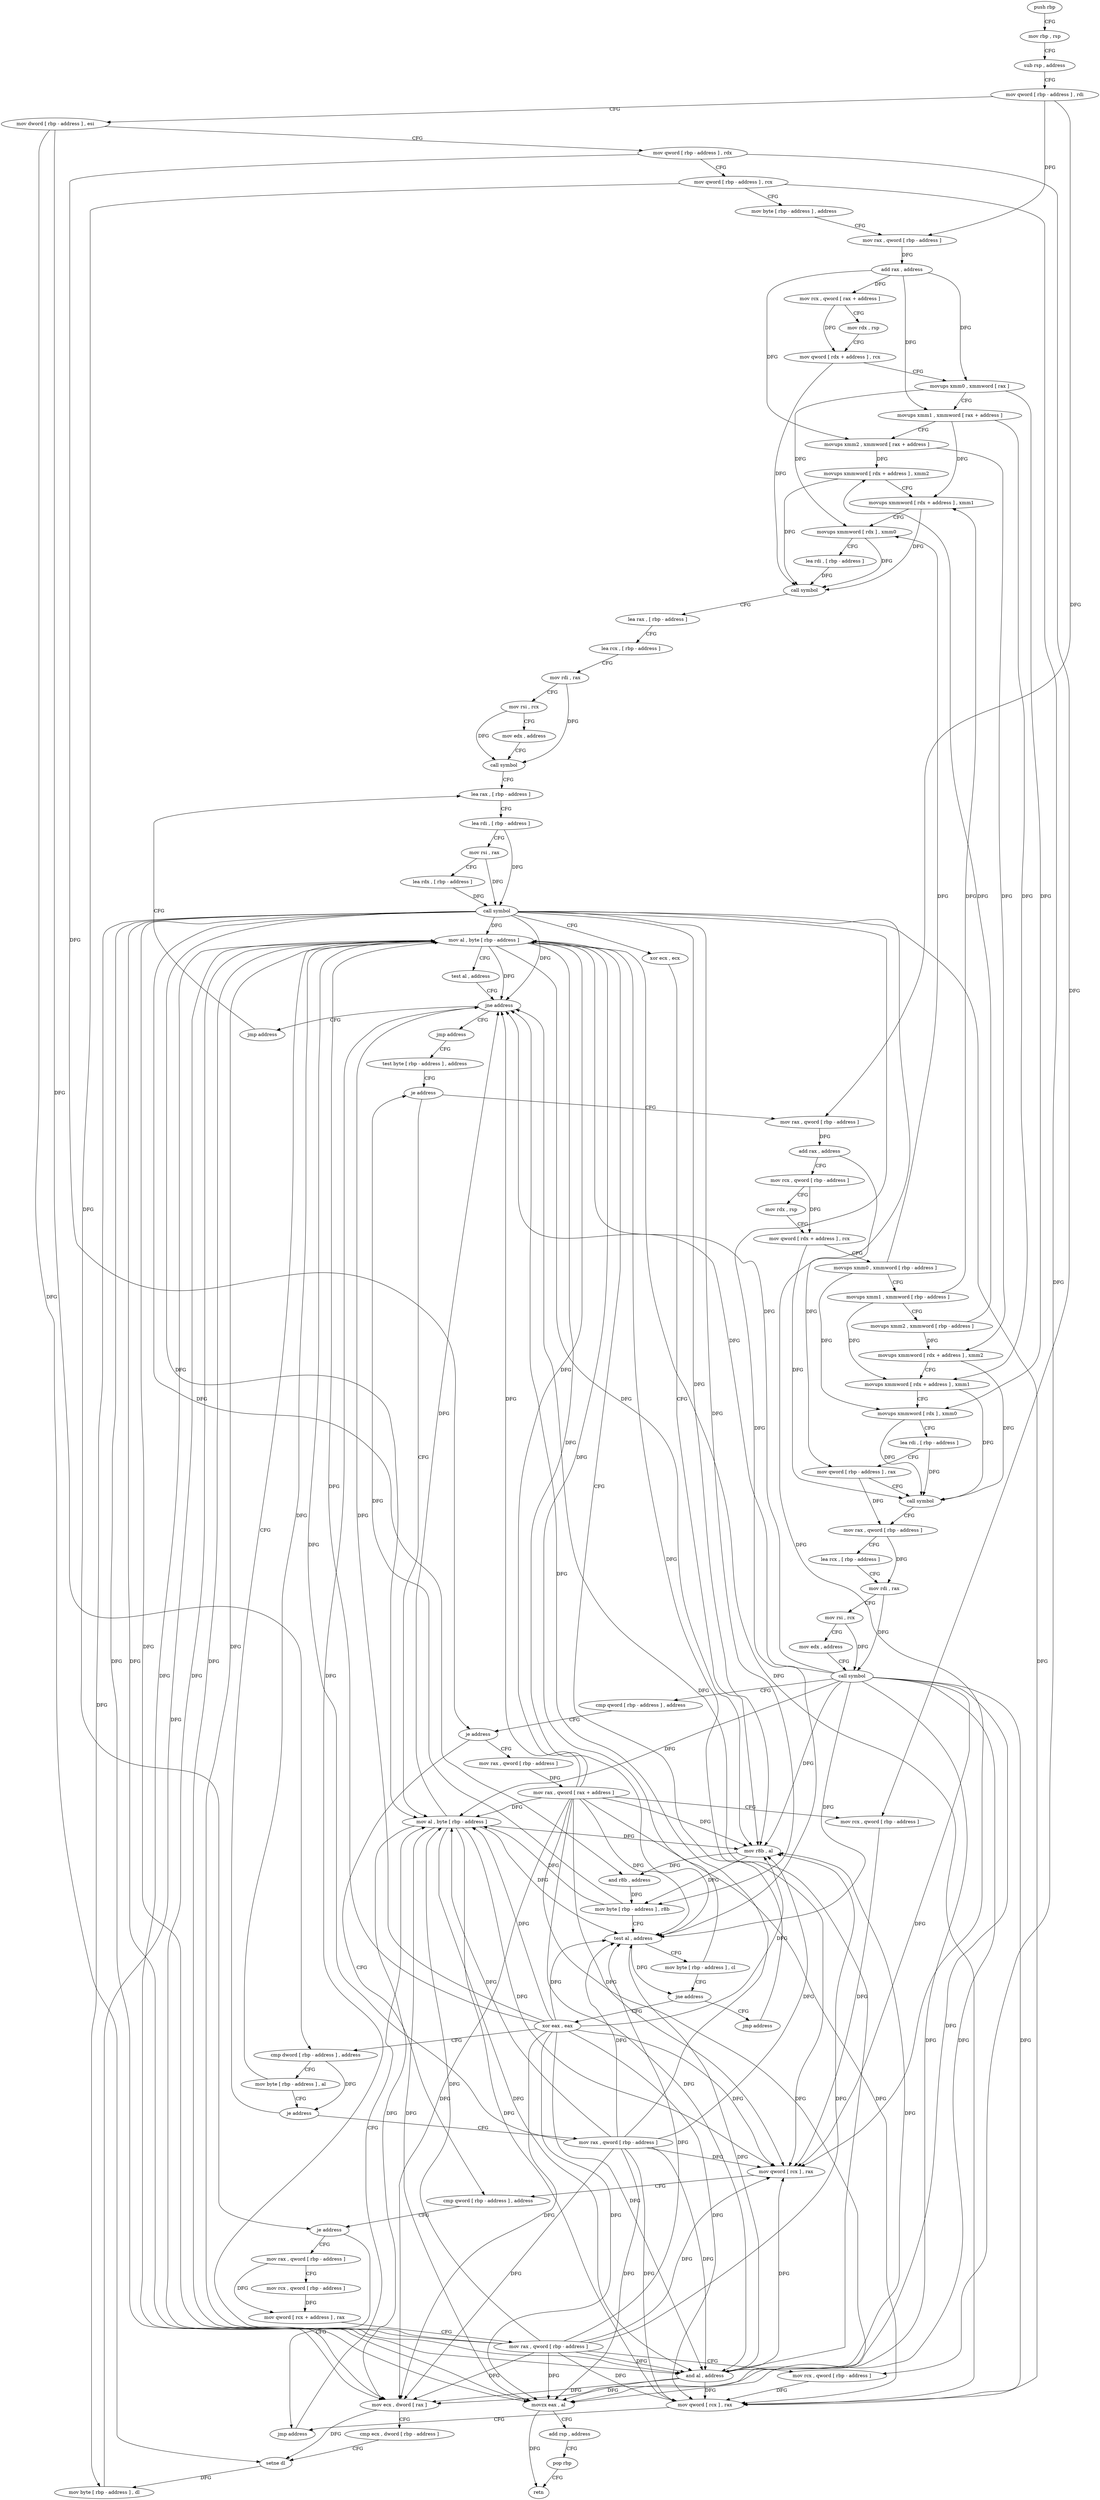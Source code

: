 digraph "func" {
"77680" [label = "push rbp" ]
"77681" [label = "mov rbp , rsp" ]
"77684" [label = "sub rsp , address" ]
"77691" [label = "mov qword [ rbp - address ] , rdi" ]
"77695" [label = "mov dword [ rbp - address ] , esi" ]
"77698" [label = "mov qword [ rbp - address ] , rdx" ]
"77702" [label = "mov qword [ rbp - address ] , rcx" ]
"77706" [label = "mov byte [ rbp - address ] , address" ]
"77710" [label = "mov rax , qword [ rbp - address ]" ]
"77714" [label = "add rax , address" ]
"77720" [label = "mov rcx , qword [ rax + address ]" ]
"77724" [label = "mov rdx , rsp" ]
"77727" [label = "mov qword [ rdx + address ] , rcx" ]
"77731" [label = "movups xmm0 , xmmword [ rax ]" ]
"77734" [label = "movups xmm1 , xmmword [ rax + address ]" ]
"77738" [label = "movups xmm2 , xmmword [ rax + address ]" ]
"77742" [label = "movups xmmword [ rdx + address ] , xmm2" ]
"77746" [label = "movups xmmword [ rdx + address ] , xmm1" ]
"77750" [label = "movups xmmword [ rdx ] , xmm0" ]
"77753" [label = "lea rdi , [ rbp - address ]" ]
"77760" [label = "call symbol" ]
"77765" [label = "lea rax , [ rbp - address ]" ]
"77769" [label = "lea rcx , [ rbp - address ]" ]
"77776" [label = "mov rdi , rax" ]
"77779" [label = "mov rsi , rcx" ]
"77782" [label = "mov edx , address" ]
"77787" [label = "call symbol" ]
"77792" [label = "lea rax , [ rbp - address ]" ]
"77844" [label = "xor eax , eax" ]
"77846" [label = "cmp dword [ rbp - address ] , address" ]
"77850" [label = "mov byte [ rbp - address ] , al" ]
"77856" [label = "je address" ]
"77880" [label = "mov al , byte [ rbp - address ]" ]
"77862" [label = "mov rax , qword [ rbp - address ]" ]
"77839" [label = "jmp address" ]
"77886" [label = "test al , address" ]
"77888" [label = "jne address" ]
"77899" [label = "jmp address" ]
"77894" [label = "jmp address" ]
"77866" [label = "mov ecx , dword [ rax ]" ]
"77868" [label = "cmp ecx , dword [ rbp - address ]" ]
"77871" [label = "setne dl" ]
"77874" [label = "mov byte [ rbp - address ] , dl" ]
"77904" [label = "test byte [ rbp - address ] , address" ]
"77796" [label = "lea rdi , [ rbp - address ]" ]
"77800" [label = "mov rsi , rax" ]
"77803" [label = "lea rdx , [ rbp - address ]" ]
"77807" [label = "call symbol" ]
"77812" [label = "xor ecx , ecx" ]
"77814" [label = "mov r8b , al" ]
"77817" [label = "and r8b , address" ]
"77821" [label = "mov byte [ rbp - address ] , r8b" ]
"77825" [label = "test al , address" ]
"77827" [label = "mov byte [ rbp - address ] , cl" ]
"77833" [label = "jne address" ]
"77908" [label = "je address" ]
"78072" [label = "mov al , byte [ rbp - address ]" ]
"77914" [label = "mov rax , qword [ rbp - address ]" ]
"78075" [label = "and al , address" ]
"78077" [label = "movzx eax , al" ]
"78080" [label = "add rsp , address" ]
"78087" [label = "pop rbp" ]
"78088" [label = "retn" ]
"77918" [label = "add rax , address" ]
"77924" [label = "mov rcx , qword [ rbp - address ]" ]
"77928" [label = "mov rdx , rsp" ]
"77931" [label = "mov qword [ rdx + address ] , rcx" ]
"77935" [label = "movups xmm0 , xmmword [ rbp - address ]" ]
"77939" [label = "movups xmm1 , xmmword [ rbp - address ]" ]
"77943" [label = "movups xmm2 , xmmword [ rbp - address ]" ]
"77947" [label = "movups xmmword [ rdx + address ] , xmm2" ]
"77951" [label = "movups xmmword [ rdx + address ] , xmm1" ]
"77955" [label = "movups xmmword [ rdx ] , xmm0" ]
"77958" [label = "lea rdi , [ rbp - address ]" ]
"77965" [label = "mov qword [ rbp - address ] , rax" ]
"77972" [label = "call symbol" ]
"77977" [label = "mov rax , qword [ rbp - address ]" ]
"77984" [label = "lea rcx , [ rbp - address ]" ]
"77991" [label = "mov rdi , rax" ]
"77994" [label = "mov rsi , rcx" ]
"77997" [label = "mov edx , address" ]
"78002" [label = "call symbol" ]
"78007" [label = "cmp qword [ rbp - address ] , address" ]
"78012" [label = "je address" ]
"78033" [label = "cmp qword [ rbp - address ] , address" ]
"78018" [label = "mov rax , qword [ rbp - address ]" ]
"78038" [label = "je address" ]
"78067" [label = "jmp address" ]
"78044" [label = "mov rax , qword [ rbp - address ]" ]
"78022" [label = "mov rax , qword [ rax + address ]" ]
"78026" [label = "mov rcx , qword [ rbp - address ]" ]
"78030" [label = "mov qword [ rcx ] , rax" ]
"78048" [label = "mov rcx , qword [ rbp - address ]" ]
"78052" [label = "mov qword [ rcx + address ] , rax" ]
"78056" [label = "mov rax , qword [ rbp - address ]" ]
"78060" [label = "mov rcx , qword [ rbp - address ]" ]
"78064" [label = "mov qword [ rcx ] , rax" ]
"77680" -> "77681" [ label = "CFG" ]
"77681" -> "77684" [ label = "CFG" ]
"77684" -> "77691" [ label = "CFG" ]
"77691" -> "77695" [ label = "CFG" ]
"77691" -> "77710" [ label = "DFG" ]
"77691" -> "77914" [ label = "DFG" ]
"77695" -> "77698" [ label = "CFG" ]
"77695" -> "77846" [ label = "DFG" ]
"77695" -> "77871" [ label = "DFG" ]
"77698" -> "77702" [ label = "CFG" ]
"77698" -> "78012" [ label = "DFG" ]
"77698" -> "78026" [ label = "DFG" ]
"77702" -> "77706" [ label = "CFG" ]
"77702" -> "78038" [ label = "DFG" ]
"77702" -> "78060" [ label = "DFG" ]
"77706" -> "77710" [ label = "CFG" ]
"77710" -> "77714" [ label = "DFG" ]
"77714" -> "77720" [ label = "DFG" ]
"77714" -> "77731" [ label = "DFG" ]
"77714" -> "77734" [ label = "DFG" ]
"77714" -> "77738" [ label = "DFG" ]
"77720" -> "77724" [ label = "CFG" ]
"77720" -> "77727" [ label = "DFG" ]
"77724" -> "77727" [ label = "CFG" ]
"77727" -> "77731" [ label = "CFG" ]
"77727" -> "77760" [ label = "DFG" ]
"77731" -> "77734" [ label = "CFG" ]
"77731" -> "77750" [ label = "DFG" ]
"77731" -> "77955" [ label = "DFG" ]
"77734" -> "77738" [ label = "CFG" ]
"77734" -> "77746" [ label = "DFG" ]
"77734" -> "77951" [ label = "DFG" ]
"77738" -> "77742" [ label = "DFG" ]
"77738" -> "77947" [ label = "DFG" ]
"77742" -> "77746" [ label = "CFG" ]
"77742" -> "77760" [ label = "DFG" ]
"77746" -> "77750" [ label = "CFG" ]
"77746" -> "77760" [ label = "DFG" ]
"77750" -> "77753" [ label = "CFG" ]
"77750" -> "77760" [ label = "DFG" ]
"77753" -> "77760" [ label = "DFG" ]
"77760" -> "77765" [ label = "CFG" ]
"77765" -> "77769" [ label = "CFG" ]
"77769" -> "77776" [ label = "CFG" ]
"77776" -> "77779" [ label = "CFG" ]
"77776" -> "77787" [ label = "DFG" ]
"77779" -> "77782" [ label = "CFG" ]
"77779" -> "77787" [ label = "DFG" ]
"77782" -> "77787" [ label = "CFG" ]
"77787" -> "77792" [ label = "CFG" ]
"77792" -> "77796" [ label = "CFG" ]
"77844" -> "77846" [ label = "CFG" ]
"77844" -> "77814" [ label = "DFG" ]
"77844" -> "77825" [ label = "DFG" ]
"77844" -> "77880" [ label = "DFG" ]
"77844" -> "77888" [ label = "DFG" ]
"77844" -> "77866" [ label = "DFG" ]
"77844" -> "78072" [ label = "DFG" ]
"77844" -> "78075" [ label = "DFG" ]
"77844" -> "78077" [ label = "DFG" ]
"77844" -> "78030" [ label = "DFG" ]
"77844" -> "78064" [ label = "DFG" ]
"77846" -> "77850" [ label = "CFG" ]
"77846" -> "77856" [ label = "DFG" ]
"77850" -> "77856" [ label = "CFG" ]
"77850" -> "77880" [ label = "DFG" ]
"77856" -> "77880" [ label = "CFG" ]
"77856" -> "77862" [ label = "CFG" ]
"77880" -> "77886" [ label = "CFG" ]
"77880" -> "77814" [ label = "DFG" ]
"77880" -> "77825" [ label = "DFG" ]
"77880" -> "77888" [ label = "DFG" ]
"77880" -> "77866" [ label = "DFG" ]
"77880" -> "78075" [ label = "DFG" ]
"77880" -> "78077" [ label = "DFG" ]
"77880" -> "78030" [ label = "DFG" ]
"77880" -> "78064" [ label = "DFG" ]
"77862" -> "77866" [ label = "DFG" ]
"77862" -> "77814" [ label = "DFG" ]
"77862" -> "77825" [ label = "DFG" ]
"77862" -> "77888" [ label = "DFG" ]
"77862" -> "77880" [ label = "DFG" ]
"77862" -> "78072" [ label = "DFG" ]
"77862" -> "78075" [ label = "DFG" ]
"77862" -> "78077" [ label = "DFG" ]
"77862" -> "78030" [ label = "DFG" ]
"77862" -> "78064" [ label = "DFG" ]
"77839" -> "77880" [ label = "CFG" ]
"77886" -> "77888" [ label = "CFG" ]
"77888" -> "77899" [ label = "CFG" ]
"77888" -> "77894" [ label = "CFG" ]
"77899" -> "77792" [ label = "CFG" ]
"77894" -> "77904" [ label = "CFG" ]
"77866" -> "77868" [ label = "CFG" ]
"77866" -> "77871" [ label = "DFG" ]
"77868" -> "77871" [ label = "CFG" ]
"77871" -> "77874" [ label = "DFG" ]
"77874" -> "77880" [ label = "DFG" ]
"77904" -> "77908" [ label = "CFG" ]
"77796" -> "77800" [ label = "CFG" ]
"77796" -> "77807" [ label = "DFG" ]
"77800" -> "77803" [ label = "CFG" ]
"77800" -> "77807" [ label = "DFG" ]
"77803" -> "77807" [ label = "DFG" ]
"77807" -> "77812" [ label = "CFG" ]
"77807" -> "77814" [ label = "DFG" ]
"77807" -> "77825" [ label = "DFG" ]
"77807" -> "77880" [ label = "DFG" ]
"77807" -> "77888" [ label = "DFG" ]
"77807" -> "77866" [ label = "DFG" ]
"77807" -> "78072" [ label = "DFG" ]
"77807" -> "78075" [ label = "DFG" ]
"77807" -> "78077" [ label = "DFG" ]
"77807" -> "78030" [ label = "DFG" ]
"77807" -> "78064" [ label = "DFG" ]
"77807" -> "77874" [ label = "DFG" ]
"77807" -> "77817" [ label = "DFG" ]
"77807" -> "77821" [ label = "DFG" ]
"77812" -> "77814" [ label = "CFG" ]
"77814" -> "77817" [ label = "DFG" ]
"77814" -> "77821" [ label = "DFG" ]
"77817" -> "77821" [ label = "DFG" ]
"77821" -> "77825" [ label = "CFG" ]
"77821" -> "77908" [ label = "DFG" ]
"77821" -> "78072" [ label = "DFG" ]
"77825" -> "77827" [ label = "CFG" ]
"77825" -> "77833" [ label = "DFG" ]
"77827" -> "77833" [ label = "CFG" ]
"77827" -> "77880" [ label = "DFG" ]
"77833" -> "77844" [ label = "CFG" ]
"77833" -> "77839" [ label = "CFG" ]
"77908" -> "78072" [ label = "CFG" ]
"77908" -> "77914" [ label = "CFG" ]
"78072" -> "78075" [ label = "DFG" ]
"78072" -> "77814" [ label = "DFG" ]
"78072" -> "77825" [ label = "DFG" ]
"78072" -> "77888" [ label = "DFG" ]
"78072" -> "77866" [ label = "DFG" ]
"78072" -> "78077" [ label = "DFG" ]
"78072" -> "78030" [ label = "DFG" ]
"78072" -> "78064" [ label = "DFG" ]
"77914" -> "77918" [ label = "DFG" ]
"78075" -> "78077" [ label = "DFG" ]
"78075" -> "77814" [ label = "DFG" ]
"78075" -> "77825" [ label = "DFG" ]
"78075" -> "77888" [ label = "DFG" ]
"78075" -> "77866" [ label = "DFG" ]
"78075" -> "78030" [ label = "DFG" ]
"78075" -> "78064" [ label = "DFG" ]
"78077" -> "78080" [ label = "CFG" ]
"78077" -> "78088" [ label = "DFG" ]
"78080" -> "78087" [ label = "CFG" ]
"78087" -> "78088" [ label = "CFG" ]
"77918" -> "77924" [ label = "CFG" ]
"77918" -> "77965" [ label = "DFG" ]
"77924" -> "77928" [ label = "CFG" ]
"77924" -> "77931" [ label = "DFG" ]
"77928" -> "77931" [ label = "CFG" ]
"77931" -> "77935" [ label = "CFG" ]
"77931" -> "77972" [ label = "DFG" ]
"77935" -> "77939" [ label = "CFG" ]
"77935" -> "77750" [ label = "DFG" ]
"77935" -> "77955" [ label = "DFG" ]
"77939" -> "77943" [ label = "CFG" ]
"77939" -> "77746" [ label = "DFG" ]
"77939" -> "77951" [ label = "DFG" ]
"77943" -> "77947" [ label = "DFG" ]
"77943" -> "77742" [ label = "DFG" ]
"77947" -> "77951" [ label = "CFG" ]
"77947" -> "77972" [ label = "DFG" ]
"77951" -> "77955" [ label = "CFG" ]
"77951" -> "77972" [ label = "DFG" ]
"77955" -> "77958" [ label = "CFG" ]
"77955" -> "77972" [ label = "DFG" ]
"77958" -> "77965" [ label = "CFG" ]
"77958" -> "77972" [ label = "DFG" ]
"77965" -> "77972" [ label = "CFG" ]
"77965" -> "77977" [ label = "DFG" ]
"77972" -> "77977" [ label = "CFG" ]
"77977" -> "77984" [ label = "CFG" ]
"77977" -> "77991" [ label = "DFG" ]
"77984" -> "77991" [ label = "CFG" ]
"77991" -> "77994" [ label = "CFG" ]
"77991" -> "78002" [ label = "DFG" ]
"77994" -> "77997" [ label = "CFG" ]
"77994" -> "78002" [ label = "DFG" ]
"77997" -> "78002" [ label = "CFG" ]
"78002" -> "78007" [ label = "CFG" ]
"78002" -> "77814" [ label = "DFG" ]
"78002" -> "77825" [ label = "DFG" ]
"78002" -> "77888" [ label = "DFG" ]
"78002" -> "77866" [ label = "DFG" ]
"78002" -> "78075" [ label = "DFG" ]
"78002" -> "78077" [ label = "DFG" ]
"78002" -> "77880" [ label = "DFG" ]
"78002" -> "78072" [ label = "DFG" ]
"78002" -> "78030" [ label = "DFG" ]
"78002" -> "78064" [ label = "DFG" ]
"78007" -> "78012" [ label = "CFG" ]
"78012" -> "78033" [ label = "CFG" ]
"78012" -> "78018" [ label = "CFG" ]
"78033" -> "78038" [ label = "CFG" ]
"78018" -> "78022" [ label = "DFG" ]
"78038" -> "78067" [ label = "CFG" ]
"78038" -> "78044" [ label = "CFG" ]
"78067" -> "78072" [ label = "CFG" ]
"78044" -> "78048" [ label = "CFG" ]
"78044" -> "78052" [ label = "DFG" ]
"78022" -> "78026" [ label = "CFG" ]
"78022" -> "77814" [ label = "DFG" ]
"78022" -> "77825" [ label = "DFG" ]
"78022" -> "77888" [ label = "DFG" ]
"78022" -> "77866" [ label = "DFG" ]
"78022" -> "78075" [ label = "DFG" ]
"78022" -> "78077" [ label = "DFG" ]
"78022" -> "77880" [ label = "DFG" ]
"78022" -> "78072" [ label = "DFG" ]
"78022" -> "78030" [ label = "DFG" ]
"78022" -> "78064" [ label = "DFG" ]
"78026" -> "78030" [ label = "DFG" ]
"78030" -> "78033" [ label = "CFG" ]
"78048" -> "78052" [ label = "DFG" ]
"78052" -> "78056" [ label = "CFG" ]
"78056" -> "78060" [ label = "CFG" ]
"78056" -> "77814" [ label = "DFG" ]
"78056" -> "77825" [ label = "DFG" ]
"78056" -> "77888" [ label = "DFG" ]
"78056" -> "77866" [ label = "DFG" ]
"78056" -> "78075" [ label = "DFG" ]
"78056" -> "78077" [ label = "DFG" ]
"78056" -> "78030" [ label = "DFG" ]
"78056" -> "77880" [ label = "DFG" ]
"78056" -> "78072" [ label = "DFG" ]
"78056" -> "78064" [ label = "DFG" ]
"78060" -> "78064" [ label = "DFG" ]
"78064" -> "78067" [ label = "CFG" ]
}

